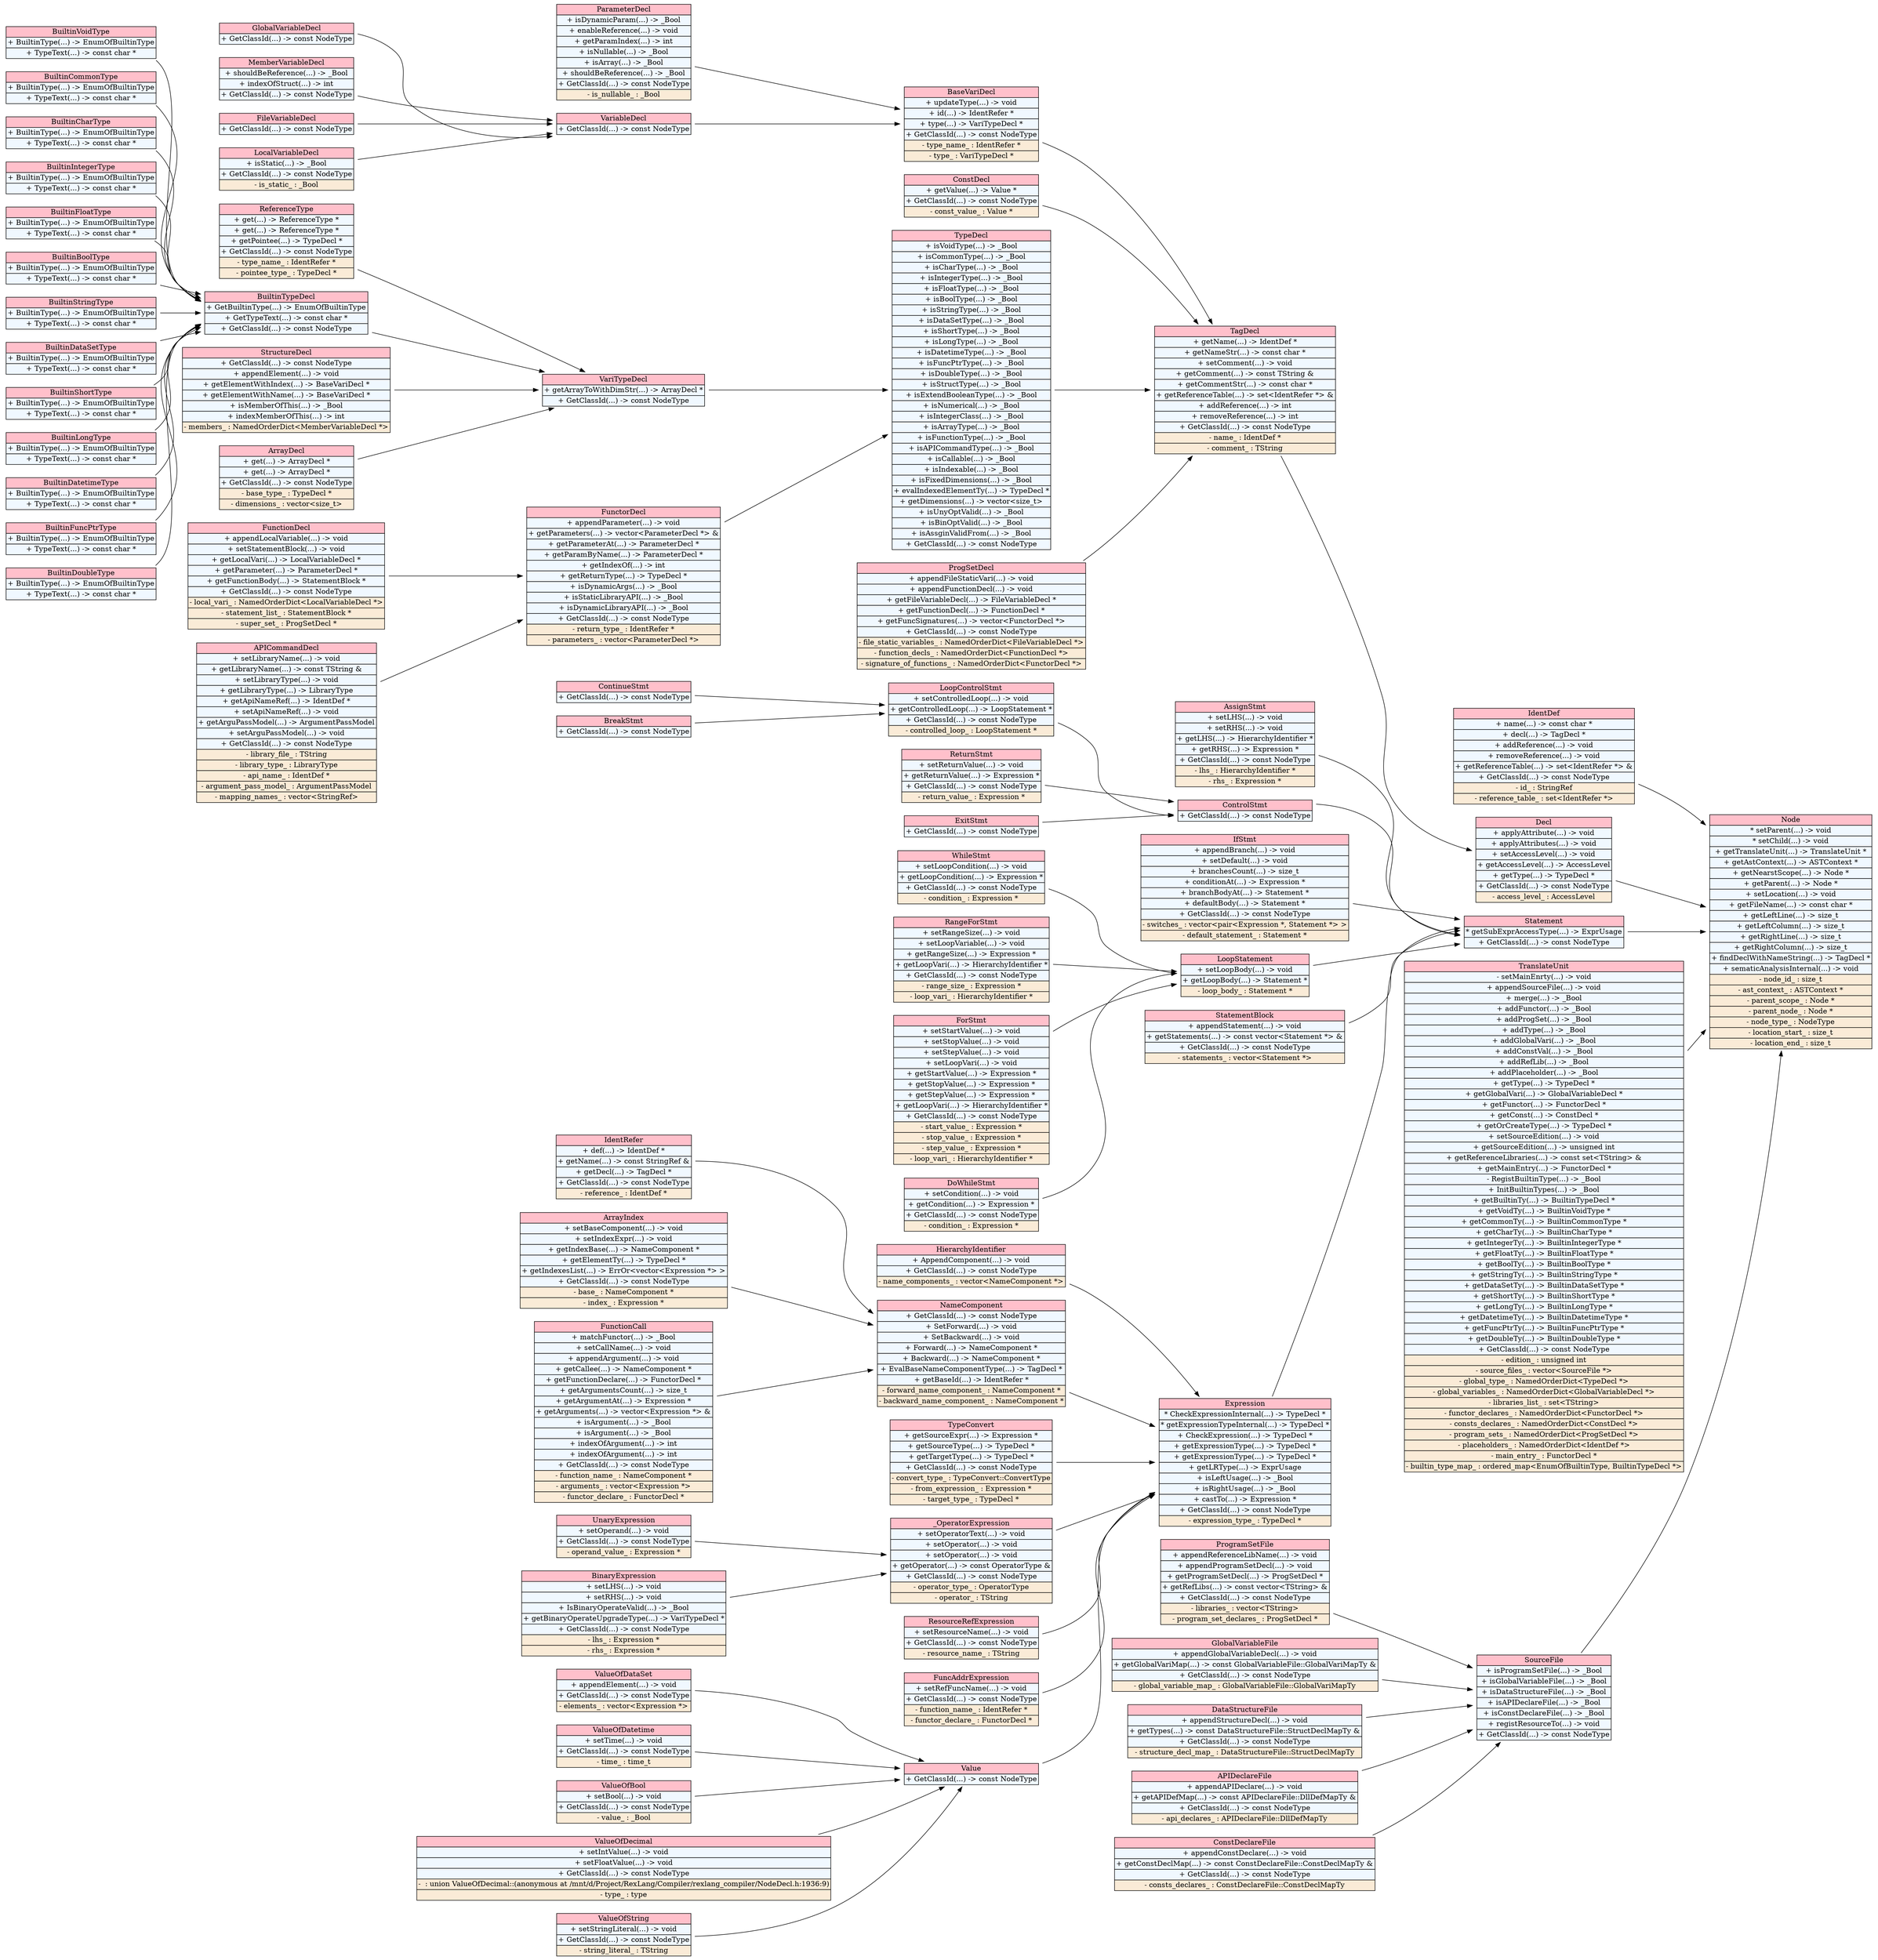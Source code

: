 digraph G {
    rankdir=LR;
    node[shape=box];
    "SourceFile" -> "Node";
    "IdentDef" -> "Node";
    "Decl" -> "Node";
    "Statement" -> "Node";
    "TranslateUnit" -> "Node";
    "ProgramSetFile" -> "SourceFile";
    "GlobalVariableFile" -> "SourceFile";
    "DataStructureFile" -> "SourceFile";
    "APIDeclareFile" -> "SourceFile";
    "ConstDeclareFile" -> "SourceFile";
    "TagDecl" -> "Decl";
    "BaseVariDecl" -> "TagDecl";
    "ConstDecl" -> "TagDecl";
    "TypeDecl" -> "TagDecl";
    "ProgSetDecl" -> "TagDecl";
    "ParameterDecl" -> "BaseVariDecl";
    "VariableDecl" -> "BaseVariDecl";
    "GlobalVariableDecl" -> "VariableDecl";
    "MemberVariableDecl" -> "VariableDecl";
    "FileVariableDecl" -> "VariableDecl";
    "LocalVariableDecl" -> "VariableDecl";
    "VariTypeDecl" -> "TypeDecl";
    "FunctorDecl" -> "TypeDecl";
    "ReferenceType" -> "VariTypeDecl";
    "BuiltinTypeDecl" -> "VariTypeDecl";
    "StructureDecl" -> "VariTypeDecl";
    "ArrayDecl" -> "VariTypeDecl";
    "BuiltinVoidType" -> "BuiltinTypeDecl";
    "BuiltinCommonType" -> "BuiltinTypeDecl";
    "BuiltinCharType" -> "BuiltinTypeDecl";
    "BuiltinIntegerType" -> "BuiltinTypeDecl";
    "BuiltinFloatType" -> "BuiltinTypeDecl";
    "BuiltinBoolType" -> "BuiltinTypeDecl";
    "BuiltinStringType" -> "BuiltinTypeDecl";
    "BuiltinDataSetType" -> "BuiltinTypeDecl";
    "BuiltinShortType" -> "BuiltinTypeDecl";
    "BuiltinLongType" -> "BuiltinTypeDecl";
    "BuiltinDatetimeType" -> "BuiltinTypeDecl";
    "BuiltinFuncPtrType" -> "BuiltinTypeDecl";
    "BuiltinDoubleType" -> "BuiltinTypeDecl";
    "FunctionDecl" -> "FunctorDecl";
    "APICommandDecl" -> "FunctorDecl";
    "AssignStmt" -> "Statement";
    "ControlStmt" -> "Statement";
    "IfStmt" -> "Statement";
    "LoopStatement" -> "Statement";
    "StatementBlock" -> "Statement";
    "Expression" -> "Statement";
    "LoopControlStmt" -> "ControlStmt";
    "ReturnStmt" -> "ControlStmt";
    "ExitStmt" -> "ControlStmt";
    "ContinueStmt" -> "LoopControlStmt";
    "BreakStmt" -> "LoopControlStmt";
    "WhileStmt" -> "LoopStatement";
    "RangeForStmt" -> "LoopStatement";
    "ForStmt" -> "LoopStatement";
    "DoWhileStmt" -> "LoopStatement";
    "HierarchyIdentifier" -> "Expression";
    "NameComponent" -> "Expression";
    "TypeConvert" -> "Expression";
    "_OperatorExpression" -> "Expression";
    "ResourceRefExpression" -> "Expression";
    "FuncAddrExpression" -> "Expression";
    "Value" -> "Expression";
    "IdentRefer" -> "NameComponent";
    "ArrayIndex" -> "NameComponent";
    "FunctionCall" -> "NameComponent";
    "UnaryExpression" -> "_OperatorExpression";
    "BinaryExpression" -> "_OperatorExpression";
    "ValueOfDataSet" -> "Value";
    "ValueOfDatetime" -> "Value";
    "ValueOfBool" -> "Value";
    "ValueOfDecimal" -> "Value";
    "ValueOfString" -> "Value";

    "Node"
    [
        shape=none
        label=<<table border="0" cellspacing="0">
            <tr><td port="head" border="1" bgcolor="pink">Node</td></tr>
            <tr><td border="1" bgcolor="AliceBlue">* setParent(...) -&gt; void</td></tr>
            <tr><td border="1" bgcolor="AliceBlue">* setChild(...) -&gt; void</td></tr>
            <tr><td border="1" bgcolor="AliceBlue">+ getTranslateUnit(...) -&gt; TranslateUnit *</td></tr>
            <tr><td border="1" bgcolor="AliceBlue">+ getAstContext(...) -&gt; ASTContext *</td></tr>
            <tr><td border="1" bgcolor="AliceBlue">+ getNearstScope(...) -&gt; Node *</td></tr>
            <tr><td border="1" bgcolor="AliceBlue">+ getParent(...) -&gt; Node *</td></tr>
            <tr><td border="1" bgcolor="AliceBlue">+ setLocation(...) -&gt; void</td></tr>
            <tr><td border="1" bgcolor="AliceBlue">+ getFileName(...) -&gt; const char *</td></tr>
            <tr><td border="1" bgcolor="AliceBlue">+ getLeftLine(...) -&gt; size_t</td></tr>
            <tr><td border="1" bgcolor="AliceBlue">+ getLeftColumn(...) -&gt; size_t</td></tr>
            <tr><td border="1" bgcolor="AliceBlue">+ getRightLine(...) -&gt; size_t</td></tr>
            <tr><td border="1" bgcolor="AliceBlue">+ getRightColumn(...) -&gt; size_t</td></tr>
            <tr><td border="1" bgcolor="AliceBlue">+ findDeclWithNameString(...) -&gt; TagDecl *</td></tr>
            <tr><td border="1" bgcolor="AliceBlue">+ sematicAnalysisInternal(...) -&gt; void</td></tr>
            <tr><td border="1" bgcolor="AntiqueWhite">- node_id_ : size_t</td></tr>
            <tr><td border="1" bgcolor="AntiqueWhite">- ast_context_ : ASTContext *</td></tr>
            <tr><td border="1" bgcolor="AntiqueWhite">- parent_scope_ : Node *</td></tr>
            <tr><td border="1" bgcolor="AntiqueWhite">- parent_node_ : Node *</td></tr>
            <tr><td border="1" bgcolor="AntiqueWhite">- node_type_ : NodeType</td></tr>
            <tr><td border="1" bgcolor="AntiqueWhite">- location_start_ : size_t</td></tr>
            <tr><td border="1" bgcolor="AntiqueWhite">- location_end_ : size_t</td></tr>
        </table>>
    ];
    "SourceFile"
    [
        shape=none
        label=<<table border="0" cellspacing="0">
            <tr><td port="head" border="1" bgcolor="pink">SourceFile</td></tr>
            <tr><td border="1" bgcolor="AliceBlue">+ isProgramSetFile(...) -&gt; _Bool</td></tr>
            <tr><td border="1" bgcolor="AliceBlue">+ isGlobalVariableFile(...) -&gt; _Bool</td></tr>
            <tr><td border="1" bgcolor="AliceBlue">+ isDataStructureFile(...) -&gt; _Bool</td></tr>
            <tr><td border="1" bgcolor="AliceBlue">+ isAPIDeclareFile(...) -&gt; _Bool</td></tr>
            <tr><td border="1" bgcolor="AliceBlue">+ isConstDeclareFile(...) -&gt; _Bool</td></tr>
            <tr><td border="1" bgcolor="AliceBlue">+ registResourceTo(...) -&gt; void</td></tr>
            <tr><td border="1" bgcolor="AliceBlue">+ GetClassId(...) -&gt; const NodeType</td></tr>
        </table>>
    ];
    "ProgramSetFile"
    [
        shape=none
        label=<<table border="0" cellspacing="0">
            <tr><td port="head" border="1" bgcolor="pink">ProgramSetFile</td></tr>
            <tr><td border="1" bgcolor="AliceBlue">+ appendReferenceLibName(...) -&gt; void</td></tr>
            <tr><td border="1" bgcolor="AliceBlue">+ appendProgramSetDecl(...) -&gt; void</td></tr>
            <tr><td border="1" bgcolor="AliceBlue">+ getProgramSetDecl(...) -&gt; ProgSetDecl *</td></tr>
            <tr><td border="1" bgcolor="AliceBlue">+ getRefLibs(...) -&gt; const vector&lt;TString&gt; &amp;</td></tr>
            <tr><td border="1" bgcolor="AliceBlue">+ GetClassId(...) -&gt; const NodeType</td></tr>
            <tr><td border="1" bgcolor="AntiqueWhite">- libraries_ : vector&lt;TString&gt;</td></tr>
            <tr><td border="1" bgcolor="AntiqueWhite">- program_set_declares_ : ProgSetDecl *</td></tr>
        </table>>
    ];
    "GlobalVariableFile"
    [
        shape=none
        label=<<table border="0" cellspacing="0">
            <tr><td port="head" border="1" bgcolor="pink">GlobalVariableFile</td></tr>
            <tr><td border="1" bgcolor="AliceBlue">+ appendGlobalVariableDecl(...) -&gt; void</td></tr>
            <tr><td border="1" bgcolor="AliceBlue">+ getGlobalVariMap(...) -&gt; const GlobalVariableFile::GlobalVariMapTy &amp;</td></tr>
            <tr><td border="1" bgcolor="AliceBlue">+ GetClassId(...) -&gt; const NodeType</td></tr>
            <tr><td border="1" bgcolor="AntiqueWhite">- global_variable_map_ : GlobalVariableFile::GlobalVariMapTy</td></tr>
        </table>>
    ];
    "DataStructureFile"
    [
        shape=none
        label=<<table border="0" cellspacing="0">
            <tr><td port="head" border="1" bgcolor="pink">DataStructureFile</td></tr>
            <tr><td border="1" bgcolor="AliceBlue">+ appendStructureDecl(...) -&gt; void</td></tr>
            <tr><td border="1" bgcolor="AliceBlue">+ getTypes(...) -&gt; const DataStructureFile::StructDeclMapTy &amp;</td></tr>
            <tr><td border="1" bgcolor="AliceBlue">+ GetClassId(...) -&gt; const NodeType</td></tr>
            <tr><td border="1" bgcolor="AntiqueWhite">- structure_decl_map_ : DataStructureFile::StructDeclMapTy</td></tr>
        </table>>
    ];
    "APIDeclareFile"
    [
        shape=none
        label=<<table border="0" cellspacing="0">
            <tr><td port="head" border="1" bgcolor="pink">APIDeclareFile</td></tr>
            <tr><td border="1" bgcolor="AliceBlue">+ appendAPIDeclare(...) -&gt; void</td></tr>
            <tr><td border="1" bgcolor="AliceBlue">+ getAPIDefMap(...) -&gt; const APIDeclareFile::DllDefMapTy &amp;</td></tr>
            <tr><td border="1" bgcolor="AliceBlue">+ GetClassId(...) -&gt; const NodeType</td></tr>
            <tr><td border="1" bgcolor="AntiqueWhite">- api_declares_ : APIDeclareFile::DllDefMapTy</td></tr>
        </table>>
    ];
    "ConstDeclareFile"
    [
        shape=none
        label=<<table border="0" cellspacing="0">
            <tr><td port="head" border="1" bgcolor="pink">ConstDeclareFile</td></tr>
            <tr><td border="1" bgcolor="AliceBlue">+ appendConstDeclare(...) -&gt; void</td></tr>
            <tr><td border="1" bgcolor="AliceBlue">+ getConstDeclMap(...) -&gt; const ConstDeclareFile::ConstDeclMapTy &amp;</td></tr>
            <tr><td border="1" bgcolor="AliceBlue">+ GetClassId(...) -&gt; const NodeType</td></tr>
            <tr><td border="1" bgcolor="AntiqueWhite">- consts_declares_ : ConstDeclareFile::ConstDeclMapTy</td></tr>
        </table>>
    ];
    "IdentDef"
    [
        shape=none
        label=<<table border="0" cellspacing="0">
            <tr><td port="head" border="1" bgcolor="pink">IdentDef</td></tr>
            <tr><td border="1" bgcolor="AliceBlue">+ name(...) -&gt; const char *</td></tr>
            <tr><td border="1" bgcolor="AliceBlue">+ decl(...) -&gt; TagDecl *</td></tr>
            <tr><td border="1" bgcolor="AliceBlue">+ addReference(...) -&gt; void</td></tr>
            <tr><td border="1" bgcolor="AliceBlue">+ removeReference(...) -&gt; void</td></tr>
            <tr><td border="1" bgcolor="AliceBlue">+ getReferenceTable(...) -&gt; set&lt;IdentRefer *&gt; &amp;</td></tr>
            <tr><td border="1" bgcolor="AliceBlue">+ GetClassId(...) -&gt; const NodeType</td></tr>
            <tr><td border="1" bgcolor="AntiqueWhite">- id_ : StringRef</td></tr>
            <tr><td border="1" bgcolor="AntiqueWhite">- reference_table_ : set&lt;IdentRefer *&gt;</td></tr>
        </table>>
    ];
    "Decl"
    [
        shape=none
        label=<<table border="0" cellspacing="0">
            <tr><td port="head" border="1" bgcolor="pink">Decl</td></tr>
            <tr><td border="1" bgcolor="AliceBlue">+ applyAttribute(...) -&gt; void</td></tr>
            <tr><td border="1" bgcolor="AliceBlue">+ applyAttributes(...) -&gt; void</td></tr>
            <tr><td border="1" bgcolor="AliceBlue">+ setAccessLevel(...) -&gt; void</td></tr>
            <tr><td border="1" bgcolor="AliceBlue">+ getAccessLevel(...) -&gt; AccessLevel</td></tr>
            <tr><td border="1" bgcolor="AliceBlue">+ getType(...) -&gt; TypeDecl *</td></tr>
            <tr><td border="1" bgcolor="AliceBlue">+ GetClassId(...) -&gt; const NodeType</td></tr>
            <tr><td border="1" bgcolor="AntiqueWhite">- access_level_ : AccessLevel</td></tr>
        </table>>
    ];
    "TagDecl"
    [
        shape=none
        label=<<table border="0" cellspacing="0">
            <tr><td port="head" border="1" bgcolor="pink">TagDecl</td></tr>
            <tr><td border="1" bgcolor="AliceBlue">+ getName(...) -&gt; IdentDef *</td></tr>
            <tr><td border="1" bgcolor="AliceBlue">+ getNameStr(...) -&gt; const char *</td></tr>
            <tr><td border="1" bgcolor="AliceBlue">+ setComment(...) -&gt; void</td></tr>
            <tr><td border="1" bgcolor="AliceBlue">+ getComment(...) -&gt; const TString &amp;</td></tr>
            <tr><td border="1" bgcolor="AliceBlue">+ getCommentStr(...) -&gt; const char *</td></tr>
            <tr><td border="1" bgcolor="AliceBlue">+ getReferenceTable(...) -&gt; set&lt;IdentRefer *&gt; &amp;</td></tr>
            <tr><td border="1" bgcolor="AliceBlue">+ addReference(...) -&gt; int</td></tr>
            <tr><td border="1" bgcolor="AliceBlue">+ removeReference(...) -&gt; int</td></tr>
            <tr><td border="1" bgcolor="AliceBlue">+ GetClassId(...) -&gt; const NodeType</td></tr>
            <tr><td border="1" bgcolor="AntiqueWhite">- name_ : IdentDef *</td></tr>
            <tr><td border="1" bgcolor="AntiqueWhite">- comment_ : TString</td></tr>
        </table>>
    ];
    "BaseVariDecl"
    [
        shape=none
        label=<<table border="0" cellspacing="0">
            <tr><td port="head" border="1" bgcolor="pink">BaseVariDecl</td></tr>
            <tr><td border="1" bgcolor="AliceBlue">+ updateType(...) -&gt; void</td></tr>
            <tr><td border="1" bgcolor="AliceBlue">+ id(...) -&gt; IdentRefer *</td></tr>
            <tr><td border="1" bgcolor="AliceBlue">+ type(...) -&gt; VariTypeDecl *</td></tr>
            <tr><td border="1" bgcolor="AliceBlue">+ GetClassId(...) -&gt; const NodeType</td></tr>
            <tr><td border="1" bgcolor="AntiqueWhite">- type_name_ : IdentRefer *</td></tr>
            <tr><td border="1" bgcolor="AntiqueWhite">- type_ : VariTypeDecl *</td></tr>
        </table>>
    ];
    "ParameterDecl"
    [
        shape=none
        label=<<table border="0" cellspacing="0">
            <tr><td port="head" border="1" bgcolor="pink">ParameterDecl</td></tr>
            <tr><td border="1" bgcolor="AliceBlue">+ isDynamicParam(...) -&gt; _Bool</td></tr>
            <tr><td border="1" bgcolor="AliceBlue">+ enableReference(...) -&gt; void</td></tr>
            <tr><td border="1" bgcolor="AliceBlue">+ getParamIndex(...) -&gt; int</td></tr>
            <tr><td border="1" bgcolor="AliceBlue">+ isNullable(...) -&gt; _Bool</td></tr>
            <tr><td border="1" bgcolor="AliceBlue">+ isArray(...) -&gt; _Bool</td></tr>
            <tr><td border="1" bgcolor="AliceBlue">+ shouldBeReference(...) -&gt; _Bool</td></tr>
            <tr><td border="1" bgcolor="AliceBlue">+ GetClassId(...) -&gt; const NodeType</td></tr>
            <tr><td border="1" bgcolor="AntiqueWhite">- is_nullable_ : _Bool</td></tr>
        </table>>
    ];
    "ConstDecl"
    [
        shape=none
        label=<<table border="0" cellspacing="0">
            <tr><td port="head" border="1" bgcolor="pink">ConstDecl</td></tr>
            <tr><td border="1" bgcolor="AliceBlue">+ getValue(...) -&gt; Value *</td></tr>
            <tr><td border="1" bgcolor="AliceBlue">+ GetClassId(...) -&gt; const NodeType</td></tr>
            <tr><td border="1" bgcolor="AntiqueWhite">- const_value_ : Value *</td></tr>
        </table>>
    ];
    "VariableDecl"
    [
        shape=none
        label=<<table border="0" cellspacing="0">
            <tr><td port="head" border="1" bgcolor="pink">VariableDecl</td></tr>
            <tr><td border="1" bgcolor="AliceBlue">+ GetClassId(...) -&gt; const NodeType</td></tr>
        </table>>
    ];
    "GlobalVariableDecl"
    [
        shape=none
        label=<<table border="0" cellspacing="0">
            <tr><td port="head" border="1" bgcolor="pink">GlobalVariableDecl</td></tr>
            <tr><td border="1" bgcolor="AliceBlue">+ GetClassId(...) -&gt; const NodeType</td></tr>
        </table>>
    ];
    "MemberVariableDecl"
    [
        shape=none
        label=<<table border="0" cellspacing="0">
            <tr><td port="head" border="1" bgcolor="pink">MemberVariableDecl</td></tr>
            <tr><td border="1" bgcolor="AliceBlue">+ shouldBeReference(...) -&gt; _Bool</td></tr>
            <tr><td border="1" bgcolor="AliceBlue">+ indexOfStruct(...) -&gt; int</td></tr>
            <tr><td border="1" bgcolor="AliceBlue">+ GetClassId(...) -&gt; const NodeType</td></tr>
        </table>>
    ];
    "FileVariableDecl"
    [
        shape=none
        label=<<table border="0" cellspacing="0">
            <tr><td port="head" border="1" bgcolor="pink">FileVariableDecl</td></tr>
            <tr><td border="1" bgcolor="AliceBlue">+ GetClassId(...) -&gt; const NodeType</td></tr>
        </table>>
    ];
    "LocalVariableDecl"
    [
        shape=none
        label=<<table border="0" cellspacing="0">
            <tr><td port="head" border="1" bgcolor="pink">LocalVariableDecl</td></tr>
            <tr><td border="1" bgcolor="AliceBlue">+ isStatic(...) -&gt; _Bool</td></tr>
            <tr><td border="1" bgcolor="AliceBlue">+ GetClassId(...) -&gt; const NodeType</td></tr>
            <tr><td border="1" bgcolor="AntiqueWhite">- is_static_ : _Bool</td></tr>
        </table>>
    ];
    "TypeDecl"
    [
        shape=none
        label=<<table border="0" cellspacing="0">
            <tr><td port="head" border="1" bgcolor="pink">TypeDecl</td></tr>
            <tr><td border="1" bgcolor="AliceBlue">+ isVoidType(...) -&gt; _Bool</td></tr>
            <tr><td border="1" bgcolor="AliceBlue">+ isCommonType(...) -&gt; _Bool</td></tr>
            <tr><td border="1" bgcolor="AliceBlue">+ isCharType(...) -&gt; _Bool</td></tr>
            <tr><td border="1" bgcolor="AliceBlue">+ isIntegerType(...) -&gt; _Bool</td></tr>
            <tr><td border="1" bgcolor="AliceBlue">+ isFloatType(...) -&gt; _Bool</td></tr>
            <tr><td border="1" bgcolor="AliceBlue">+ isBoolType(...) -&gt; _Bool</td></tr>
            <tr><td border="1" bgcolor="AliceBlue">+ isStringType(...) -&gt; _Bool</td></tr>
            <tr><td border="1" bgcolor="AliceBlue">+ isDataSetType(...) -&gt; _Bool</td></tr>
            <tr><td border="1" bgcolor="AliceBlue">+ isShortType(...) -&gt; _Bool</td></tr>
            <tr><td border="1" bgcolor="AliceBlue">+ isLongType(...) -&gt; _Bool</td></tr>
            <tr><td border="1" bgcolor="AliceBlue">+ isDatetimeType(...) -&gt; _Bool</td></tr>
            <tr><td border="1" bgcolor="AliceBlue">+ isFuncPtrType(...) -&gt; _Bool</td></tr>
            <tr><td border="1" bgcolor="AliceBlue">+ isDoubleType(...) -&gt; _Bool</td></tr>
            <tr><td border="1" bgcolor="AliceBlue">+ isStructType(...) -&gt; _Bool</td></tr>
            <tr><td border="1" bgcolor="AliceBlue">+ isExtendBooleanType(...) -&gt; _Bool</td></tr>
            <tr><td border="1" bgcolor="AliceBlue">+ isNumerical(...) -&gt; _Bool</td></tr>
            <tr><td border="1" bgcolor="AliceBlue">+ isIntegerClass(...) -&gt; _Bool</td></tr>
            <tr><td border="1" bgcolor="AliceBlue">+ isArrayType(...) -&gt; _Bool</td></tr>
            <tr><td border="1" bgcolor="AliceBlue">+ isFunctionType(...) -&gt; _Bool</td></tr>
            <tr><td border="1" bgcolor="AliceBlue">+ isAPICommandType(...) -&gt; _Bool</td></tr>
            <tr><td border="1" bgcolor="AliceBlue">+ isCallable(...) -&gt; _Bool</td></tr>
            <tr><td border="1" bgcolor="AliceBlue">+ isIndexable(...) -&gt; _Bool</td></tr>
            <tr><td border="1" bgcolor="AliceBlue">+ isFixedDimensions(...) -&gt; _Bool</td></tr>
            <tr><td border="1" bgcolor="AliceBlue">+ evalIndexedElementTy(...) -&gt; TypeDecl *</td></tr>
            <tr><td border="1" bgcolor="AliceBlue">+ getDimensions(...) -&gt; vector&lt;size_t&gt;</td></tr>
            <tr><td border="1" bgcolor="AliceBlue">+ isUnyOptValid(...) -&gt; _Bool</td></tr>
            <tr><td border="1" bgcolor="AliceBlue">+ isBinOptValid(...) -&gt; _Bool</td></tr>
            <tr><td border="1" bgcolor="AliceBlue">+ isAssginValidFrom(...) -&gt; _Bool</td></tr>
            <tr><td border="1" bgcolor="AliceBlue">+ GetClassId(...) -&gt; const NodeType</td></tr>
        </table>>
    ];
    "VariTypeDecl"
    [
        shape=none
        label=<<table border="0" cellspacing="0">
            <tr><td port="head" border="1" bgcolor="pink">VariTypeDecl</td></tr>
            <tr><td border="1" bgcolor="AliceBlue">+ getArrayToWithDimStr(...) -&gt; ArrayDecl *</td></tr>
            <tr><td border="1" bgcolor="AliceBlue">+ GetClassId(...) -&gt; const NodeType</td></tr>
        </table>>
    ];
    "ReferenceType"
    [
        shape=none
        label=<<table border="0" cellspacing="0">
            <tr><td port="head" border="1" bgcolor="pink">ReferenceType</td></tr>
            <tr><td border="1" bgcolor="AliceBlue">+ get(...) -&gt; ReferenceType *</td></tr>
            <tr><td border="1" bgcolor="AliceBlue">+ get(...) -&gt; ReferenceType *</td></tr>
            <tr><td border="1" bgcolor="AliceBlue">+ getPointee(...) -&gt; TypeDecl *</td></tr>
            <tr><td border="1" bgcolor="AliceBlue">+ GetClassId(...) -&gt; const NodeType</td></tr>
            <tr><td border="1" bgcolor="AntiqueWhite">- type_name_ : IdentRefer *</td></tr>
            <tr><td border="1" bgcolor="AntiqueWhite">- pointee_type_ : TypeDecl *</td></tr>
        </table>>
    ];
    "BuiltinTypeDecl"
    [
        shape=none
        label=<<table border="0" cellspacing="0">
            <tr><td port="head" border="1" bgcolor="pink">BuiltinTypeDecl</td></tr>
            <tr><td border="1" bgcolor="AliceBlue">+ GetBuiltinType(...) -&gt; EnumOfBuiltinType</td></tr>
            <tr><td border="1" bgcolor="AliceBlue">+ GetTypeText(...) -&gt; const char *</td></tr>
            <tr><td border="1" bgcolor="AliceBlue">+ GetClassId(...) -&gt; const NodeType</td></tr>
        </table>>
    ];
    "BuiltinVoidType"
    [
        shape=none
        label=<<table border="0" cellspacing="0">
            <tr><td port="head" border="1" bgcolor="pink">BuiltinVoidType</td></tr>
            <tr><td border="1" bgcolor="AliceBlue">+ BuiltinType(...) -&gt; EnumOfBuiltinType</td></tr>
            <tr><td border="1" bgcolor="AliceBlue">+ TypeText(...) -&gt; const char *</td></tr>
        </table>>
    ];
    "BuiltinCommonType"
    [
        shape=none
        label=<<table border="0" cellspacing="0">
            <tr><td port="head" border="1" bgcolor="pink">BuiltinCommonType</td></tr>
            <tr><td border="1" bgcolor="AliceBlue">+ BuiltinType(...) -&gt; EnumOfBuiltinType</td></tr>
            <tr><td border="1" bgcolor="AliceBlue">+ TypeText(...) -&gt; const char *</td></tr>
        </table>>
    ];
    "BuiltinCharType"
    [
        shape=none
        label=<<table border="0" cellspacing="0">
            <tr><td port="head" border="1" bgcolor="pink">BuiltinCharType</td></tr>
            <tr><td border="1" bgcolor="AliceBlue">+ BuiltinType(...) -&gt; EnumOfBuiltinType</td></tr>
            <tr><td border="1" bgcolor="AliceBlue">+ TypeText(...) -&gt; const char *</td></tr>
        </table>>
    ];
    "BuiltinIntegerType"
    [
        shape=none
        label=<<table border="0" cellspacing="0">
            <tr><td port="head" border="1" bgcolor="pink">BuiltinIntegerType</td></tr>
            <tr><td border="1" bgcolor="AliceBlue">+ BuiltinType(...) -&gt; EnumOfBuiltinType</td></tr>
            <tr><td border="1" bgcolor="AliceBlue">+ TypeText(...) -&gt; const char *</td></tr>
        </table>>
    ];
    "BuiltinFloatType"
    [
        shape=none
        label=<<table border="0" cellspacing="0">
            <tr><td port="head" border="1" bgcolor="pink">BuiltinFloatType</td></tr>
            <tr><td border="1" bgcolor="AliceBlue">+ BuiltinType(...) -&gt; EnumOfBuiltinType</td></tr>
            <tr><td border="1" bgcolor="AliceBlue">+ TypeText(...) -&gt; const char *</td></tr>
        </table>>
    ];
    "BuiltinBoolType"
    [
        shape=none
        label=<<table border="0" cellspacing="0">
            <tr><td port="head" border="1" bgcolor="pink">BuiltinBoolType</td></tr>
            <tr><td border="1" bgcolor="AliceBlue">+ BuiltinType(...) -&gt; EnumOfBuiltinType</td></tr>
            <tr><td border="1" bgcolor="AliceBlue">+ TypeText(...) -&gt; const char *</td></tr>
        </table>>
    ];
    "BuiltinStringType"
    [
        shape=none
        label=<<table border="0" cellspacing="0">
            <tr><td port="head" border="1" bgcolor="pink">BuiltinStringType</td></tr>
            <tr><td border="1" bgcolor="AliceBlue">+ BuiltinType(...) -&gt; EnumOfBuiltinType</td></tr>
            <tr><td border="1" bgcolor="AliceBlue">+ TypeText(...) -&gt; const char *</td></tr>
        </table>>
    ];
    "BuiltinDataSetType"
    [
        shape=none
        label=<<table border="0" cellspacing="0">
            <tr><td port="head" border="1" bgcolor="pink">BuiltinDataSetType</td></tr>
            <tr><td border="1" bgcolor="AliceBlue">+ BuiltinType(...) -&gt; EnumOfBuiltinType</td></tr>
            <tr><td border="1" bgcolor="AliceBlue">+ TypeText(...) -&gt; const char *</td></tr>
        </table>>
    ];
    "BuiltinShortType"
    [
        shape=none
        label=<<table border="0" cellspacing="0">
            <tr><td port="head" border="1" bgcolor="pink">BuiltinShortType</td></tr>
            <tr><td border="1" bgcolor="AliceBlue">+ BuiltinType(...) -&gt; EnumOfBuiltinType</td></tr>
            <tr><td border="1" bgcolor="AliceBlue">+ TypeText(...) -&gt; const char *</td></tr>
        </table>>
    ];
    "BuiltinLongType"
    [
        shape=none
        label=<<table border="0" cellspacing="0">
            <tr><td port="head" border="1" bgcolor="pink">BuiltinLongType</td></tr>
            <tr><td border="1" bgcolor="AliceBlue">+ BuiltinType(...) -&gt; EnumOfBuiltinType</td></tr>
            <tr><td border="1" bgcolor="AliceBlue">+ TypeText(...) -&gt; const char *</td></tr>
        </table>>
    ];
    "BuiltinDatetimeType"
    [
        shape=none
        label=<<table border="0" cellspacing="0">
            <tr><td port="head" border="1" bgcolor="pink">BuiltinDatetimeType</td></tr>
            <tr><td border="1" bgcolor="AliceBlue">+ BuiltinType(...) -&gt; EnumOfBuiltinType</td></tr>
            <tr><td border="1" bgcolor="AliceBlue">+ TypeText(...) -&gt; const char *</td></tr>
        </table>>
    ];
    "BuiltinFuncPtrType"
    [
        shape=none
        label=<<table border="0" cellspacing="0">
            <tr><td port="head" border="1" bgcolor="pink">BuiltinFuncPtrType</td></tr>
            <tr><td border="1" bgcolor="AliceBlue">+ BuiltinType(...) -&gt; EnumOfBuiltinType</td></tr>
            <tr><td border="1" bgcolor="AliceBlue">+ TypeText(...) -&gt; const char *</td></tr>
        </table>>
    ];
    "BuiltinDoubleType"
    [
        shape=none
        label=<<table border="0" cellspacing="0">
            <tr><td port="head" border="1" bgcolor="pink">BuiltinDoubleType</td></tr>
            <tr><td border="1" bgcolor="AliceBlue">+ BuiltinType(...) -&gt; EnumOfBuiltinType</td></tr>
            <tr><td border="1" bgcolor="AliceBlue">+ TypeText(...) -&gt; const char *</td></tr>
        </table>>
    ];
    "StructureDecl"
    [
        shape=none
        label=<<table border="0" cellspacing="0">
            <tr><td port="head" border="1" bgcolor="pink">StructureDecl</td></tr>
            <tr><td border="1" bgcolor="AliceBlue">+ GetClassId(...) -&gt; const NodeType</td></tr>
            <tr><td border="1" bgcolor="AliceBlue">+ appendElement(...) -&gt; void</td></tr>
            <tr><td border="1" bgcolor="AliceBlue">+ getElementWithIndex(...) -&gt; BaseVariDecl *</td></tr>
            <tr><td border="1" bgcolor="AliceBlue">+ getElementWithName(...) -&gt; BaseVariDecl *</td></tr>
            <tr><td border="1" bgcolor="AliceBlue">+ isMemberOfThis(...) -&gt; _Bool</td></tr>
            <tr><td border="1" bgcolor="AliceBlue">+ indexMemberOfThis(...) -&gt; int</td></tr>
            <tr><td border="1" bgcolor="AntiqueWhite">- members_ : NamedOrderDict&lt;MemberVariableDecl *&gt;</td></tr>
        </table>>
    ];
    "ArrayDecl"
    [
        shape=none
        label=<<table border="0" cellspacing="0">
            <tr><td port="head" border="1" bgcolor="pink">ArrayDecl</td></tr>
            <tr><td border="1" bgcolor="AliceBlue">+ get(...) -&gt; ArrayDecl *</td></tr>
            <tr><td border="1" bgcolor="AliceBlue">+ get(...) -&gt; ArrayDecl *</td></tr>
            <tr><td border="1" bgcolor="AliceBlue">+ GetClassId(...) -&gt; const NodeType</td></tr>
            <tr><td border="1" bgcolor="AntiqueWhite">- base_type_ : TypeDecl *</td></tr>
            <tr><td border="1" bgcolor="AntiqueWhite">- dimensions_ : vector&lt;size_t&gt;</td></tr>
        </table>>
    ];
    "FunctorDecl"
    [
        shape=none
        label=<<table border="0" cellspacing="0">
            <tr><td port="head" border="1" bgcolor="pink">FunctorDecl</td></tr>
            <tr><td border="1" bgcolor="AliceBlue">+ appendParameter(...) -&gt; void</td></tr>
            <tr><td border="1" bgcolor="AliceBlue">+ getParameters(...) -&gt; vector&lt;ParameterDecl *&gt; &amp;</td></tr>
            <tr><td border="1" bgcolor="AliceBlue">+ getParameterAt(...) -&gt; ParameterDecl *</td></tr>
            <tr><td border="1" bgcolor="AliceBlue">+ getParamByName(...) -&gt; ParameterDecl *</td></tr>
            <tr><td border="1" bgcolor="AliceBlue">+ getIndexOf(...) -&gt; int</td></tr>
            <tr><td border="1" bgcolor="AliceBlue">+ getReturnType(...) -&gt; TypeDecl *</td></tr>
            <tr><td border="1" bgcolor="AliceBlue">+ isDynamicArgs(...) -&gt; _Bool</td></tr>
            <tr><td border="1" bgcolor="AliceBlue">+ isStaticLibraryAPI(...) -&gt; _Bool</td></tr>
            <tr><td border="1" bgcolor="AliceBlue">+ isDynamicLibraryAPI(...) -&gt; _Bool</td></tr>
            <tr><td border="1" bgcolor="AliceBlue">+ GetClassId(...) -&gt; const NodeType</td></tr>
            <tr><td border="1" bgcolor="AntiqueWhite">- return_type_ : IdentRefer *</td></tr>
            <tr><td border="1" bgcolor="AntiqueWhite">- parameters_ : vector&lt;ParameterDecl *&gt;</td></tr>
        </table>>
    ];
    "FunctionDecl"
    [
        shape=none
        label=<<table border="0" cellspacing="0">
            <tr><td port="head" border="1" bgcolor="pink">FunctionDecl</td></tr>
            <tr><td border="1" bgcolor="AliceBlue">+ appendLocalVariable(...) -&gt; void</td></tr>
            <tr><td border="1" bgcolor="AliceBlue">+ setStatementBlock(...) -&gt; void</td></tr>
            <tr><td border="1" bgcolor="AliceBlue">+ getLocalVari(...) -&gt; LocalVariableDecl *</td></tr>
            <tr><td border="1" bgcolor="AliceBlue">+ getParameter(...) -&gt; ParameterDecl *</td></tr>
            <tr><td border="1" bgcolor="AliceBlue">+ getFunctionBody(...) -&gt; StatementBlock *</td></tr>
            <tr><td border="1" bgcolor="AliceBlue">+ GetClassId(...) -&gt; const NodeType</td></tr>
            <tr><td border="1" bgcolor="AntiqueWhite">- local_vari_ : NamedOrderDict&lt;LocalVariableDecl *&gt;</td></tr>
            <tr><td border="1" bgcolor="AntiqueWhite">- statement_list_ : StatementBlock *</td></tr>
            <tr><td border="1" bgcolor="AntiqueWhite">- super_set_ : ProgSetDecl *</td></tr>
        </table>>
    ];
    "APICommandDecl"
    [
        shape=none
        label=<<table border="0" cellspacing="0">
            <tr><td port="head" border="1" bgcolor="pink">APICommandDecl</td></tr>
            <tr><td border="1" bgcolor="AliceBlue">+ setLibraryName(...) -&gt; void</td></tr>
            <tr><td border="1" bgcolor="AliceBlue">+ getLibraryName(...) -&gt; const TString &amp;</td></tr>
            <tr><td border="1" bgcolor="AliceBlue">+ setLibraryType(...) -&gt; void</td></tr>
            <tr><td border="1" bgcolor="AliceBlue">+ getLibraryType(...) -&gt; LibraryType</td></tr>
            <tr><td border="1" bgcolor="AliceBlue">+ getApiNameRef(...) -&gt; IdentDef *</td></tr>
            <tr><td border="1" bgcolor="AliceBlue">+ setApiNameRef(...) -&gt; void</td></tr>
            <tr><td border="1" bgcolor="AliceBlue">+ getArguPassModel(...) -&gt; ArgumentPassModel</td></tr>
            <tr><td border="1" bgcolor="AliceBlue">+ setArguPassModel(...) -&gt; void</td></tr>
            <tr><td border="1" bgcolor="AliceBlue">+ GetClassId(...) -&gt; const NodeType</td></tr>
            <tr><td border="1" bgcolor="AntiqueWhite">- library_file_ : TString</td></tr>
            <tr><td border="1" bgcolor="AntiqueWhite">- library_type_ : LibraryType</td></tr>
            <tr><td border="1" bgcolor="AntiqueWhite">- api_name_ : IdentDef *</td></tr>
            <tr><td border="1" bgcolor="AntiqueWhite">- argument_pass_model_ : ArgumentPassModel</td></tr>
            <tr><td border="1" bgcolor="AntiqueWhite">- mapping_names_ : vector&lt;StringRef&gt;</td></tr>
        </table>>
    ];
    "ProgSetDecl"
    [
        shape=none
        label=<<table border="0" cellspacing="0">
            <tr><td port="head" border="1" bgcolor="pink">ProgSetDecl</td></tr>
            <tr><td border="1" bgcolor="AliceBlue">+ appendFileStaticVari(...) -&gt; void</td></tr>
            <tr><td border="1" bgcolor="AliceBlue">+ appendFunctionDecl(...) -&gt; void</td></tr>
            <tr><td border="1" bgcolor="AliceBlue">+ getFileVariableDecl(...) -&gt; FileVariableDecl *</td></tr>
            <tr><td border="1" bgcolor="AliceBlue">+ getFunctionDecl(...) -&gt; FunctionDecl *</td></tr>
            <tr><td border="1" bgcolor="AliceBlue">+ getFuncSignatures(...) -&gt; vector&lt;FunctorDecl *&gt;</td></tr>
            <tr><td border="1" bgcolor="AliceBlue">+ GetClassId(...) -&gt; const NodeType</td></tr>
            <tr><td border="1" bgcolor="AntiqueWhite">- file_static_variables_ : NamedOrderDict&lt;FileVariableDecl *&gt;</td></tr>
            <tr><td border="1" bgcolor="AntiqueWhite">- function_decls_ : NamedOrderDict&lt;FunctionDecl *&gt;</td></tr>
            <tr><td border="1" bgcolor="AntiqueWhite">- signature_of_functions_ : NamedOrderDict&lt;FunctorDecl *&gt;</td></tr>
        </table>>
    ];
    "Statement"
    [
        shape=none
        label=<<table border="0" cellspacing="0">
            <tr><td port="head" border="1" bgcolor="pink">Statement</td></tr>
            <tr><td border="1" bgcolor="AliceBlue">* getSubExprAccessType(...) -&gt; ExprUsage</td></tr>
            <tr><td border="1" bgcolor="AliceBlue">+ GetClassId(...) -&gt; const NodeType</td></tr>
        </table>>
    ];
    "AssignStmt"
    [
        shape=none
        label=<<table border="0" cellspacing="0">
            <tr><td port="head" border="1" bgcolor="pink">AssignStmt</td></tr>
            <tr><td border="1" bgcolor="AliceBlue">+ setLHS(...) -&gt; void</td></tr>
            <tr><td border="1" bgcolor="AliceBlue">+ setRHS(...) -&gt; void</td></tr>
            <tr><td border="1" bgcolor="AliceBlue">+ getLHS(...) -&gt; HierarchyIdentifier *</td></tr>
            <tr><td border="1" bgcolor="AliceBlue">+ getRHS(...) -&gt; Expression *</td></tr>
            <tr><td border="1" bgcolor="AliceBlue">+ GetClassId(...) -&gt; const NodeType</td></tr>
            <tr><td border="1" bgcolor="AntiqueWhite">- lhs_ : HierarchyIdentifier *</td></tr>
            <tr><td border="1" bgcolor="AntiqueWhite">- rhs_ : Expression *</td></tr>
        </table>>
    ];
    "ControlStmt"
    [
        shape=none
        label=<<table border="0" cellspacing="0">
            <tr><td port="head" border="1" bgcolor="pink">ControlStmt</td></tr>
            <tr><td border="1" bgcolor="AliceBlue">+ GetClassId(...) -&gt; const NodeType</td></tr>
        </table>>
    ];
    "LoopControlStmt"
    [
        shape=none
        label=<<table border="0" cellspacing="0">
            <tr><td port="head" border="1" bgcolor="pink">LoopControlStmt</td></tr>
            <tr><td border="1" bgcolor="AliceBlue">+ setControlledLoop(...) -&gt; void</td></tr>
            <tr><td border="1" bgcolor="AliceBlue">+ getControlledLoop(...) -&gt; LoopStatement *</td></tr>
            <tr><td border="1" bgcolor="AliceBlue">+ GetClassId(...) -&gt; const NodeType</td></tr>
            <tr><td border="1" bgcolor="AntiqueWhite">- controlled_loop_ : LoopStatement *</td></tr>
        </table>>
    ];
    "ContinueStmt"
    [
        shape=none
        label=<<table border="0" cellspacing="0">
            <tr><td port="head" border="1" bgcolor="pink">ContinueStmt</td></tr>
            <tr><td border="1" bgcolor="AliceBlue">+ GetClassId(...) -&gt; const NodeType</td></tr>
        </table>>
    ];
    "BreakStmt"
    [
        shape=none
        label=<<table border="0" cellspacing="0">
            <tr><td port="head" border="1" bgcolor="pink">BreakStmt</td></tr>
            <tr><td border="1" bgcolor="AliceBlue">+ GetClassId(...) -&gt; const NodeType</td></tr>
        </table>>
    ];
    "ReturnStmt"
    [
        shape=none
        label=<<table border="0" cellspacing="0">
            <tr><td port="head" border="1" bgcolor="pink">ReturnStmt</td></tr>
            <tr><td border="1" bgcolor="AliceBlue">+ setReturnValue(...) -&gt; void</td></tr>
            <tr><td border="1" bgcolor="AliceBlue">+ getReturnValue(...) -&gt; Expression *</td></tr>
            <tr><td border="1" bgcolor="AliceBlue">+ GetClassId(...) -&gt; const NodeType</td></tr>
            <tr><td border="1" bgcolor="AntiqueWhite">- return_value_ : Expression *</td></tr>
        </table>>
    ];
    "ExitStmt"
    [
        shape=none
        label=<<table border="0" cellspacing="0">
            <tr><td port="head" border="1" bgcolor="pink">ExitStmt</td></tr>
            <tr><td border="1" bgcolor="AliceBlue">+ GetClassId(...) -&gt; const NodeType</td></tr>
        </table>>
    ];
    "IfStmt"
    [
        shape=none
        label=<<table border="0" cellspacing="0">
            <tr><td port="head" border="1" bgcolor="pink">IfStmt</td></tr>
            <tr><td border="1" bgcolor="AliceBlue">+ appendBranch(...) -&gt; void</td></tr>
            <tr><td border="1" bgcolor="AliceBlue">+ setDefault(...) -&gt; void</td></tr>
            <tr><td border="1" bgcolor="AliceBlue">+ branchesCount(...) -&gt; size_t</td></tr>
            <tr><td border="1" bgcolor="AliceBlue">+ conditionAt(...) -&gt; Expression *</td></tr>
            <tr><td border="1" bgcolor="AliceBlue">+ branchBodyAt(...) -&gt; Statement *</td></tr>
            <tr><td border="1" bgcolor="AliceBlue">+ defaultBody(...) -&gt; Statement *</td></tr>
            <tr><td border="1" bgcolor="AliceBlue">+ GetClassId(...) -&gt; const NodeType</td></tr>
            <tr><td border="1" bgcolor="AntiqueWhite">- switches_ : vector&lt;pair&lt;Expression *, Statement *&gt; &gt;</td></tr>
            <tr><td border="1" bgcolor="AntiqueWhite">- default_statement_ : Statement *</td></tr>
        </table>>
    ];
    "LoopStatement"
    [
        shape=none
        label=<<table border="0" cellspacing="0">
            <tr><td port="head" border="1" bgcolor="pink">LoopStatement</td></tr>
            <tr><td border="1" bgcolor="AliceBlue">+ setLoopBody(...) -&gt; void</td></tr>
            <tr><td border="1" bgcolor="AliceBlue">+ getLoopBody(...) -&gt; Statement *</td></tr>
            <tr><td border="1" bgcolor="AntiqueWhite">- loop_body_ : Statement *</td></tr>
        </table>>
    ];
    "WhileStmt"
    [
        shape=none
        label=<<table border="0" cellspacing="0">
            <tr><td port="head" border="1" bgcolor="pink">WhileStmt</td></tr>
            <tr><td border="1" bgcolor="AliceBlue">+ setLoopCondition(...) -&gt; void</td></tr>
            <tr><td border="1" bgcolor="AliceBlue">+ getLoopCondition(...) -&gt; Expression *</td></tr>
            <tr><td border="1" bgcolor="AliceBlue">+ GetClassId(...) -&gt; const NodeType</td></tr>
            <tr><td border="1" bgcolor="AntiqueWhite">- condition_ : Expression *</td></tr>
        </table>>
    ];
    "RangeForStmt"
    [
        shape=none
        label=<<table border="0" cellspacing="0">
            <tr><td port="head" border="1" bgcolor="pink">RangeForStmt</td></tr>
            <tr><td border="1" bgcolor="AliceBlue">+ setRangeSize(...) -&gt; void</td></tr>
            <tr><td border="1" bgcolor="AliceBlue">+ setLoopVariable(...) -&gt; void</td></tr>
            <tr><td border="1" bgcolor="AliceBlue">+ getRangeSize(...) -&gt; Expression *</td></tr>
            <tr><td border="1" bgcolor="AliceBlue">+ getLoopVari(...) -&gt; HierarchyIdentifier *</td></tr>
            <tr><td border="1" bgcolor="AliceBlue">+ GetClassId(...) -&gt; const NodeType</td></tr>
            <tr><td border="1" bgcolor="AntiqueWhite">- range_size_ : Expression *</td></tr>
            <tr><td border="1" bgcolor="AntiqueWhite">- loop_vari_ : HierarchyIdentifier *</td></tr>
        </table>>
    ];
    "ForStmt"
    [
        shape=none
        label=<<table border="0" cellspacing="0">
            <tr><td port="head" border="1" bgcolor="pink">ForStmt</td></tr>
            <tr><td border="1" bgcolor="AliceBlue">+ setStartValue(...) -&gt; void</td></tr>
            <tr><td border="1" bgcolor="AliceBlue">+ setStopValue(...) -&gt; void</td></tr>
            <tr><td border="1" bgcolor="AliceBlue">+ setStepValue(...) -&gt; void</td></tr>
            <tr><td border="1" bgcolor="AliceBlue">+ setLoopVari(...) -&gt; void</td></tr>
            <tr><td border="1" bgcolor="AliceBlue">+ getStartValue(...) -&gt; Expression *</td></tr>
            <tr><td border="1" bgcolor="AliceBlue">+ getStopValue(...) -&gt; Expression *</td></tr>
            <tr><td border="1" bgcolor="AliceBlue">+ getStepValue(...) -&gt; Expression *</td></tr>
            <tr><td border="1" bgcolor="AliceBlue">+ getLoopVari(...) -&gt; HierarchyIdentifier *</td></tr>
            <tr><td border="1" bgcolor="AliceBlue">+ GetClassId(...) -&gt; const NodeType</td></tr>
            <tr><td border="1" bgcolor="AntiqueWhite">- start_value_ : Expression *</td></tr>
            <tr><td border="1" bgcolor="AntiqueWhite">- stop_value_ : Expression *</td></tr>
            <tr><td border="1" bgcolor="AntiqueWhite">- step_value_ : Expression *</td></tr>
            <tr><td border="1" bgcolor="AntiqueWhite">- loop_vari_ : HierarchyIdentifier *</td></tr>
        </table>>
    ];
    "DoWhileStmt"
    [
        shape=none
        label=<<table border="0" cellspacing="0">
            <tr><td port="head" border="1" bgcolor="pink">DoWhileStmt</td></tr>
            <tr><td border="1" bgcolor="AliceBlue">+ setCondition(...) -&gt; void</td></tr>
            <tr><td border="1" bgcolor="AliceBlue">+ getCondition(...) -&gt; Expression *</td></tr>
            <tr><td border="1" bgcolor="AliceBlue">+ GetClassId(...) -&gt; const NodeType</td></tr>
            <tr><td border="1" bgcolor="AntiqueWhite">- condition_ : Expression *</td></tr>
        </table>>
    ];
    "StatementBlock"
    [
        shape=none
        label=<<table border="0" cellspacing="0">
            <tr><td port="head" border="1" bgcolor="pink">StatementBlock</td></tr>
            <tr><td border="1" bgcolor="AliceBlue">+ appendStatement(...) -&gt; void</td></tr>
            <tr><td border="1" bgcolor="AliceBlue">+ getStatements(...) -&gt; const vector&lt;Statement *&gt; &amp;</td></tr>
            <tr><td border="1" bgcolor="AliceBlue">+ GetClassId(...) -&gt; const NodeType</td></tr>
            <tr><td border="1" bgcolor="AntiqueWhite">- statements_ : vector&lt;Statement *&gt;</td></tr>
        </table>>
    ];
    "Expression"
    [
        shape=none
        label=<<table border="0" cellspacing="0">
            <tr><td port="head" border="1" bgcolor="pink">Expression</td></tr>
            <tr><td border="1" bgcolor="AliceBlue">* CheckExpressionInternal(...) -&gt; TypeDecl *</td></tr>
            <tr><td border="1" bgcolor="AliceBlue">* getExpressionTypeInternal(...) -&gt; TypeDecl *</td></tr>
            <tr><td border="1" bgcolor="AliceBlue">+ CheckExpression(...) -&gt; TypeDecl *</td></tr>
            <tr><td border="1" bgcolor="AliceBlue">+ getExpressionType(...) -&gt; TypeDecl *</td></tr>
            <tr><td border="1" bgcolor="AliceBlue">+ getExpressionType(...) -&gt; TypeDecl *</td></tr>
            <tr><td border="1" bgcolor="AliceBlue">+ getLRType(...) -&gt; ExprUsage</td></tr>
            <tr><td border="1" bgcolor="AliceBlue">+ isLeftUsage(...) -&gt; _Bool</td></tr>
            <tr><td border="1" bgcolor="AliceBlue">+ isRightUsage(...) -&gt; _Bool</td></tr>
            <tr><td border="1" bgcolor="AliceBlue">+ castTo(...) -&gt; Expression *</td></tr>
            <tr><td border="1" bgcolor="AliceBlue">+ GetClassId(...) -&gt; const NodeType</td></tr>
            <tr><td border="1" bgcolor="AntiqueWhite">- expression_type_ : TypeDecl *</td></tr>
        </table>>
    ];
    "HierarchyIdentifier"
    [
        shape=none
        label=<<table border="0" cellspacing="0">
            <tr><td port="head" border="1" bgcolor="pink">HierarchyIdentifier</td></tr>
            <tr><td border="1" bgcolor="AliceBlue">+ AppendComponent(...) -&gt; void</td></tr>
            <tr><td border="1" bgcolor="AliceBlue">+ GetClassId(...) -&gt; const NodeType</td></tr>
            <tr><td border="1" bgcolor="AntiqueWhite">- name_components_ : vector&lt;NameComponent *&gt;</td></tr>
        </table>>
    ];
    "NameComponent"
    [
        shape=none
        label=<<table border="0" cellspacing="0">
            <tr><td port="head" border="1" bgcolor="pink">NameComponent</td></tr>
            <tr><td border="1" bgcolor="AliceBlue">+ GetClassId(...) -&gt; const NodeType</td></tr>
            <tr><td border="1" bgcolor="AliceBlue">+ SetForward(...) -&gt; void</td></tr>
            <tr><td border="1" bgcolor="AliceBlue">+ SetBackward(...) -&gt; void</td></tr>
            <tr><td border="1" bgcolor="AliceBlue">+ Forward(...) -&gt; NameComponent *</td></tr>
            <tr><td border="1" bgcolor="AliceBlue">+ Backward(...) -&gt; NameComponent *</td></tr>
            <tr><td border="1" bgcolor="AliceBlue">+ EvalBaseNameComponentType(...) -&gt; TagDecl *</td></tr>
            <tr><td border="1" bgcolor="AliceBlue">+ getBaseId(...) -&gt; IdentRefer *</td></tr>
            <tr><td border="1" bgcolor="AntiqueWhite">- forward_name_component_ : NameComponent *</td></tr>
            <tr><td border="1" bgcolor="AntiqueWhite">- backward_name_component_ : NameComponent *</td></tr>
        </table>>
    ];
    "IdentRefer"
    [
        shape=none
        label=<<table border="0" cellspacing="0">
            <tr><td port="head" border="1" bgcolor="pink">IdentRefer</td></tr>
            <tr><td border="1" bgcolor="AliceBlue">+ def(...) -&gt; IdentDef *</td></tr>
            <tr><td border="1" bgcolor="AliceBlue">+ getName(...) -&gt; const StringRef &amp;</td></tr>
            <tr><td border="1" bgcolor="AliceBlue">+ getDecl(...) -&gt; TagDecl *</td></tr>
            <tr><td border="1" bgcolor="AliceBlue">+ GetClassId(...) -&gt; const NodeType</td></tr>
            <tr><td border="1" bgcolor="AntiqueWhite">- reference_ : IdentDef *</td></tr>
        </table>>
    ];
    "ArrayIndex"
    [
        shape=none
        label=<<table border="0" cellspacing="0">
            <tr><td port="head" border="1" bgcolor="pink">ArrayIndex</td></tr>
            <tr><td border="1" bgcolor="AliceBlue">+ setBaseComponent(...) -&gt; void</td></tr>
            <tr><td border="1" bgcolor="AliceBlue">+ setIndexExpr(...) -&gt; void</td></tr>
            <tr><td border="1" bgcolor="AliceBlue">+ getIndexBase(...) -&gt; NameComponent *</td></tr>
            <tr><td border="1" bgcolor="AliceBlue">+ getElementTy(...) -&gt; TypeDecl *</td></tr>
            <tr><td border="1" bgcolor="AliceBlue">+ getIndexesList(...) -&gt; ErrOr&lt;vector&lt;Expression *&gt; &gt;</td></tr>
            <tr><td border="1" bgcolor="AliceBlue">+ GetClassId(...) -&gt; const NodeType</td></tr>
            <tr><td border="1" bgcolor="AntiqueWhite">- base_ : NameComponent *</td></tr>
            <tr><td border="1" bgcolor="AntiqueWhite">- index_ : Expression *</td></tr>
        </table>>
    ];
    "FunctionCall"
    [
        shape=none
        label=<<table border="0" cellspacing="0">
            <tr><td port="head" border="1" bgcolor="pink">FunctionCall</td></tr>
            <tr><td border="1" bgcolor="AliceBlue">+ matchFunctor(...) -&gt; _Bool</td></tr>
            <tr><td border="1" bgcolor="AliceBlue">+ setCallName(...) -&gt; void</td></tr>
            <tr><td border="1" bgcolor="AliceBlue">+ appendArgument(...) -&gt; void</td></tr>
            <tr><td border="1" bgcolor="AliceBlue">+ getCallee(...) -&gt; NameComponent *</td></tr>
            <tr><td border="1" bgcolor="AliceBlue">+ getFunctionDeclare(...) -&gt; FunctorDecl *</td></tr>
            <tr><td border="1" bgcolor="AliceBlue">+ getArgumentsCount(...) -&gt; size_t</td></tr>
            <tr><td border="1" bgcolor="AliceBlue">+ getArgumentAt(...) -&gt; Expression *</td></tr>
            <tr><td border="1" bgcolor="AliceBlue">+ getArguments(...) -&gt; vector&lt;Expression *&gt; &amp;</td></tr>
            <tr><td border="1" bgcolor="AliceBlue">+ isArgument(...) -&gt; _Bool</td></tr>
            <tr><td border="1" bgcolor="AliceBlue">+ isArgument(...) -&gt; _Bool</td></tr>
            <tr><td border="1" bgcolor="AliceBlue">+ indexOfArgument(...) -&gt; int</td></tr>
            <tr><td border="1" bgcolor="AliceBlue">+ indexOfArgument(...) -&gt; int</td></tr>
            <tr><td border="1" bgcolor="AliceBlue">+ GetClassId(...) -&gt; const NodeType</td></tr>
            <tr><td border="1" bgcolor="AntiqueWhite">- function_name_ : NameComponent *</td></tr>
            <tr><td border="1" bgcolor="AntiqueWhite">- arguments_ : vector&lt;Expression *&gt;</td></tr>
            <tr><td border="1" bgcolor="AntiqueWhite">- functor_declare_ : FunctorDecl *</td></tr>
        </table>>
    ];
    "TypeConvert"
    [
        shape=none
        label=<<table border="0" cellspacing="0">
            <tr><td port="head" border="1" bgcolor="pink">TypeConvert</td></tr>
            <tr><td border="1" bgcolor="AliceBlue">+ getSourceExpr(...) -&gt; Expression *</td></tr>
            <tr><td border="1" bgcolor="AliceBlue">+ getSourceType(...) -&gt; TypeDecl *</td></tr>
            <tr><td border="1" bgcolor="AliceBlue">+ getTargetType(...) -&gt; TypeDecl *</td></tr>
            <tr><td border="1" bgcolor="AliceBlue">+ GetClassId(...) -&gt; const NodeType</td></tr>
            <tr><td border="1" bgcolor="AntiqueWhite">- convert_type_ : TypeConvert::ConvertType</td></tr>
            <tr><td border="1" bgcolor="AntiqueWhite">- from_expression_ : Expression *</td></tr>
            <tr><td border="1" bgcolor="AntiqueWhite">- target_type_ : TypeDecl *</td></tr>
        </table>>
    ];
    "_OperatorExpression"
    [
        shape=none
        label=<<table border="0" cellspacing="0">
            <tr><td port="head" border="1" bgcolor="pink">_OperatorExpression</td></tr>
            <tr><td border="1" bgcolor="AliceBlue">+ setOperatorText(...) -&gt; void</td></tr>
            <tr><td border="1" bgcolor="AliceBlue">+ setOperator(...) -&gt; void</td></tr>
            <tr><td border="1" bgcolor="AliceBlue">+ setOperator(...) -&gt; void</td></tr>
            <tr><td border="1" bgcolor="AliceBlue">+ getOperator(...) -&gt; const OperatorType &amp;</td></tr>
            <tr><td border="1" bgcolor="AliceBlue">+ GetClassId(...) -&gt; const NodeType</td></tr>
            <tr><td border="1" bgcolor="AntiqueWhite">- operator_type_ : OperatorType</td></tr>
            <tr><td border="1" bgcolor="AntiqueWhite">- operator_ : TString</td></tr>
        </table>>
    ];
    "UnaryExpression"
    [
        shape=none
        label=<<table border="0" cellspacing="0">
            <tr><td port="head" border="1" bgcolor="pink">UnaryExpression</td></tr>
            <tr><td border="1" bgcolor="AliceBlue">+ setOperand(...) -&gt; void</td></tr>
            <tr><td border="1" bgcolor="AliceBlue">+ GetClassId(...) -&gt; const NodeType</td></tr>
            <tr><td border="1" bgcolor="AntiqueWhite">- operand_value_ : Expression *</td></tr>
        </table>>
    ];
    "BinaryExpression"
    [
        shape=none
        label=<<table border="0" cellspacing="0">
            <tr><td port="head" border="1" bgcolor="pink">BinaryExpression</td></tr>
            <tr><td border="1" bgcolor="AliceBlue">+ setLHS(...) -&gt; void</td></tr>
            <tr><td border="1" bgcolor="AliceBlue">+ setRHS(...) -&gt; void</td></tr>
            <tr><td border="1" bgcolor="AliceBlue">+ IsBinaryOperateValid(...) -&gt; _Bool</td></tr>
            <tr><td border="1" bgcolor="AliceBlue">+ getBinaryOperateUpgradeType(...) -&gt; VariTypeDecl *</td></tr>
            <tr><td border="1" bgcolor="AliceBlue">+ GetClassId(...) -&gt; const NodeType</td></tr>
            <tr><td border="1" bgcolor="AntiqueWhite">- lhs_ : Expression *</td></tr>
            <tr><td border="1" bgcolor="AntiqueWhite">- rhs_ : Expression *</td></tr>
        </table>>
    ];
    "ResourceRefExpression"
    [
        shape=none
        label=<<table border="0" cellspacing="0">
            <tr><td port="head" border="1" bgcolor="pink">ResourceRefExpression</td></tr>
            <tr><td border="1" bgcolor="AliceBlue">+ setResourceName(...) -&gt; void</td></tr>
            <tr><td border="1" bgcolor="AliceBlue">+ GetClassId(...) -&gt; const NodeType</td></tr>
            <tr><td border="1" bgcolor="AntiqueWhite">- resource_name_ : TString</td></tr>
        </table>>
    ];
    "FuncAddrExpression"
    [
        shape=none
        label=<<table border="0" cellspacing="0">
            <tr><td port="head" border="1" bgcolor="pink">FuncAddrExpression</td></tr>
            <tr><td border="1" bgcolor="AliceBlue">+ setRefFuncName(...) -&gt; void</td></tr>
            <tr><td border="1" bgcolor="AliceBlue">+ GetClassId(...) -&gt; const NodeType</td></tr>
            <tr><td border="1" bgcolor="AntiqueWhite">- function_name_ : IdentRefer *</td></tr>
            <tr><td border="1" bgcolor="AntiqueWhite">- functor_declare_ : FunctorDecl *</td></tr>
        </table>>
    ];
    "Value"
    [
        shape=none
        label=<<table border="0" cellspacing="0">
            <tr><td port="head" border="1" bgcolor="pink">Value</td></tr>
            <tr><td border="1" bgcolor="AliceBlue">+ GetClassId(...) -&gt; const NodeType</td></tr>
        </table>>
    ];
    "ValueOfDataSet"
    [
        shape=none
        label=<<table border="0" cellspacing="0">
            <tr><td port="head" border="1" bgcolor="pink">ValueOfDataSet</td></tr>
            <tr><td border="1" bgcolor="AliceBlue">+ appendElement(...) -&gt; void</td></tr>
            <tr><td border="1" bgcolor="AliceBlue">+ GetClassId(...) -&gt; const NodeType</td></tr>
            <tr><td border="1" bgcolor="AntiqueWhite">- elements_ : vector&lt;Expression *&gt;</td></tr>
        </table>>
    ];
    "ValueOfDatetime"
    [
        shape=none
        label=<<table border="0" cellspacing="0">
            <tr><td port="head" border="1" bgcolor="pink">ValueOfDatetime</td></tr>
            <tr><td border="1" bgcolor="AliceBlue">+ setTime(...) -&gt; void</td></tr>
            <tr><td border="1" bgcolor="AliceBlue">+ GetClassId(...) -&gt; const NodeType</td></tr>
            <tr><td border="1" bgcolor="AntiqueWhite">- time_ : time_t</td></tr>
        </table>>
    ];
    "ValueOfBool"
    [
        shape=none
        label=<<table border="0" cellspacing="0">
            <tr><td port="head" border="1" bgcolor="pink">ValueOfBool</td></tr>
            <tr><td border="1" bgcolor="AliceBlue">+ setBool(...) -&gt; void</td></tr>
            <tr><td border="1" bgcolor="AliceBlue">+ GetClassId(...) -&gt; const NodeType</td></tr>
            <tr><td border="1" bgcolor="AntiqueWhite">- value_ : _Bool</td></tr>
        </table>>
    ];
    "ValueOfDecimal"
    [
        shape=none
        label=<<table border="0" cellspacing="0">
            <tr><td port="head" border="1" bgcolor="pink">ValueOfDecimal</td></tr>
            <tr><td border="1" bgcolor="AliceBlue">+ setIntValue(...) -&gt; void</td></tr>
            <tr><td border="1" bgcolor="AliceBlue">+ setFloatValue(...) -&gt; void</td></tr>
            <tr><td border="1" bgcolor="AliceBlue">+ GetClassId(...) -&gt; const NodeType</td></tr>
            <tr><td border="1" bgcolor="AntiqueWhite">-  : union ValueOfDecimal::(anonymous at /mnt/d/Project/RexLang/Compiler/rexlang_compiler/NodeDecl.h:1936:9)</td></tr>
            <tr><td border="1" bgcolor="AntiqueWhite">- type_ : type</td></tr>
        </table>>
    ];
    "ValueOfString"
    [
        shape=none
        label=<<table border="0" cellspacing="0">
            <tr><td port="head" border="1" bgcolor="pink">ValueOfString</td></tr>
            <tr><td border="1" bgcolor="AliceBlue">+ setStringLiteral(...) -&gt; void</td></tr>
            <tr><td border="1" bgcolor="AliceBlue">+ GetClassId(...) -&gt; const NodeType</td></tr>
            <tr><td border="1" bgcolor="AntiqueWhite">- string_literal_ : TString</td></tr>
        </table>>
    ];
    "TranslateUnit"
    [
        shape=none
        label=<<table border="0" cellspacing="0">
            <tr><td port="head" border="1" bgcolor="pink">TranslateUnit</td></tr>
            <tr><td border="1" bgcolor="AliceBlue">- setMainEnrty(...) -&gt; void</td></tr>
            <tr><td border="1" bgcolor="AliceBlue">+ appendSourceFile(...) -&gt; void</td></tr>
            <tr><td border="1" bgcolor="AliceBlue">+ merge(...) -&gt; _Bool</td></tr>
            <tr><td border="1" bgcolor="AliceBlue">+ addFunctor(...) -&gt; _Bool</td></tr>
            <tr><td border="1" bgcolor="AliceBlue">+ addProgSet(...) -&gt; _Bool</td></tr>
            <tr><td border="1" bgcolor="AliceBlue">+ addType(...) -&gt; _Bool</td></tr>
            <tr><td border="1" bgcolor="AliceBlue">+ addGlobalVari(...) -&gt; _Bool</td></tr>
            <tr><td border="1" bgcolor="AliceBlue">+ addConstVal(...) -&gt; _Bool</td></tr>
            <tr><td border="1" bgcolor="AliceBlue">+ addRefLib(...) -&gt; _Bool</td></tr>
            <tr><td border="1" bgcolor="AliceBlue">+ addPlaceholder(...) -&gt; _Bool</td></tr>
            <tr><td border="1" bgcolor="AliceBlue">+ getType(...) -&gt; TypeDecl *</td></tr>
            <tr><td border="1" bgcolor="AliceBlue">+ getGlobalVari(...) -&gt; GlobalVariableDecl *</td></tr>
            <tr><td border="1" bgcolor="AliceBlue">+ getFunctor(...) -&gt; FunctorDecl *</td></tr>
            <tr><td border="1" bgcolor="AliceBlue">+ getConst(...) -&gt; ConstDecl *</td></tr>
            <tr><td border="1" bgcolor="AliceBlue">+ getOrCreateType(...) -&gt; TypeDecl *</td></tr>
            <tr><td border="1" bgcolor="AliceBlue">+ setSourceEdition(...) -&gt; void</td></tr>
            <tr><td border="1" bgcolor="AliceBlue">+ getSourceEdition(...) -&gt; unsigned int</td></tr>
            <tr><td border="1" bgcolor="AliceBlue">+ getReferenceLibraries(...) -&gt; const set&lt;TString&gt; &amp;</td></tr>
            <tr><td border="1" bgcolor="AliceBlue">+ getMainEntry(...) -&gt; FunctorDecl *</td></tr>
            <tr><td border="1" bgcolor="AliceBlue">- RegistBuiltinType(...) -&gt; _Bool</td></tr>
            <tr><td border="1" bgcolor="AliceBlue">+ InitBuiltinTypes(...) -&gt; _Bool</td></tr>
            <tr><td border="1" bgcolor="AliceBlue">+ getBuiltinTy(...) -&gt; BuiltinTypeDecl *</td></tr>
            <tr><td border="1" bgcolor="AliceBlue">+ getVoidTy(...) -&gt; BuiltinVoidType *</td></tr>
            <tr><td border="1" bgcolor="AliceBlue">+ getCommonTy(...) -&gt; BuiltinCommonType *</td></tr>
            <tr><td border="1" bgcolor="AliceBlue">+ getCharTy(...) -&gt; BuiltinCharType *</td></tr>
            <tr><td border="1" bgcolor="AliceBlue">+ getIntegerTy(...) -&gt; BuiltinIntegerType *</td></tr>
            <tr><td border="1" bgcolor="AliceBlue">+ getFloatTy(...) -&gt; BuiltinFloatType *</td></tr>
            <tr><td border="1" bgcolor="AliceBlue">+ getBoolTy(...) -&gt; BuiltinBoolType *</td></tr>
            <tr><td border="1" bgcolor="AliceBlue">+ getStringTy(...) -&gt; BuiltinStringType *</td></tr>
            <tr><td border="1" bgcolor="AliceBlue">+ getDataSetTy(...) -&gt; BuiltinDataSetType *</td></tr>
            <tr><td border="1" bgcolor="AliceBlue">+ getShortTy(...) -&gt; BuiltinShortType *</td></tr>
            <tr><td border="1" bgcolor="AliceBlue">+ getLongTy(...) -&gt; BuiltinLongType *</td></tr>
            <tr><td border="1" bgcolor="AliceBlue">+ getDatetimeTy(...) -&gt; BuiltinDatetimeType *</td></tr>
            <tr><td border="1" bgcolor="AliceBlue">+ getFuncPtrTy(...) -&gt; BuiltinFuncPtrType *</td></tr>
            <tr><td border="1" bgcolor="AliceBlue">+ getDoubleTy(...) -&gt; BuiltinDoubleType *</td></tr>
            <tr><td border="1" bgcolor="AliceBlue">+ GetClassId(...) -&gt; const NodeType</td></tr>
            <tr><td border="1" bgcolor="AntiqueWhite">- edition_ : unsigned int</td></tr>
            <tr><td border="1" bgcolor="AntiqueWhite">- source_files_ : vector&lt;SourceFile *&gt;</td></tr>
            <tr><td border="1" bgcolor="AntiqueWhite">- global_type_ : NamedOrderDict&lt;TypeDecl *&gt;</td></tr>
            <tr><td border="1" bgcolor="AntiqueWhite">- global_variables_ : NamedOrderDict&lt;GlobalVariableDecl *&gt;</td></tr>
            <tr><td border="1" bgcolor="AntiqueWhite">- libraries_list_ : set&lt;TString&gt;</td></tr>
            <tr><td border="1" bgcolor="AntiqueWhite">- functor_declares_ : NamedOrderDict&lt;FunctorDecl *&gt;</td></tr>
            <tr><td border="1" bgcolor="AntiqueWhite">- consts_declares_ : NamedOrderDict&lt;ConstDecl *&gt;</td></tr>
            <tr><td border="1" bgcolor="AntiqueWhite">- program_sets_ : NamedOrderDict&lt;ProgSetDecl *&gt;</td></tr>
            <tr><td border="1" bgcolor="AntiqueWhite">- placeholders_ : NamedOrderDict&lt;IdentDef *&gt;</td></tr>
            <tr><td border="1" bgcolor="AntiqueWhite">- main_entry_ : FunctorDecl *</td></tr>
            <tr><td border="1" bgcolor="AntiqueWhite">- builtin_type_map_ : ordered_map&lt;EnumOfBuiltinType, BuiltinTypeDecl *&gt;</td></tr>
        </table>>
    ];
}

